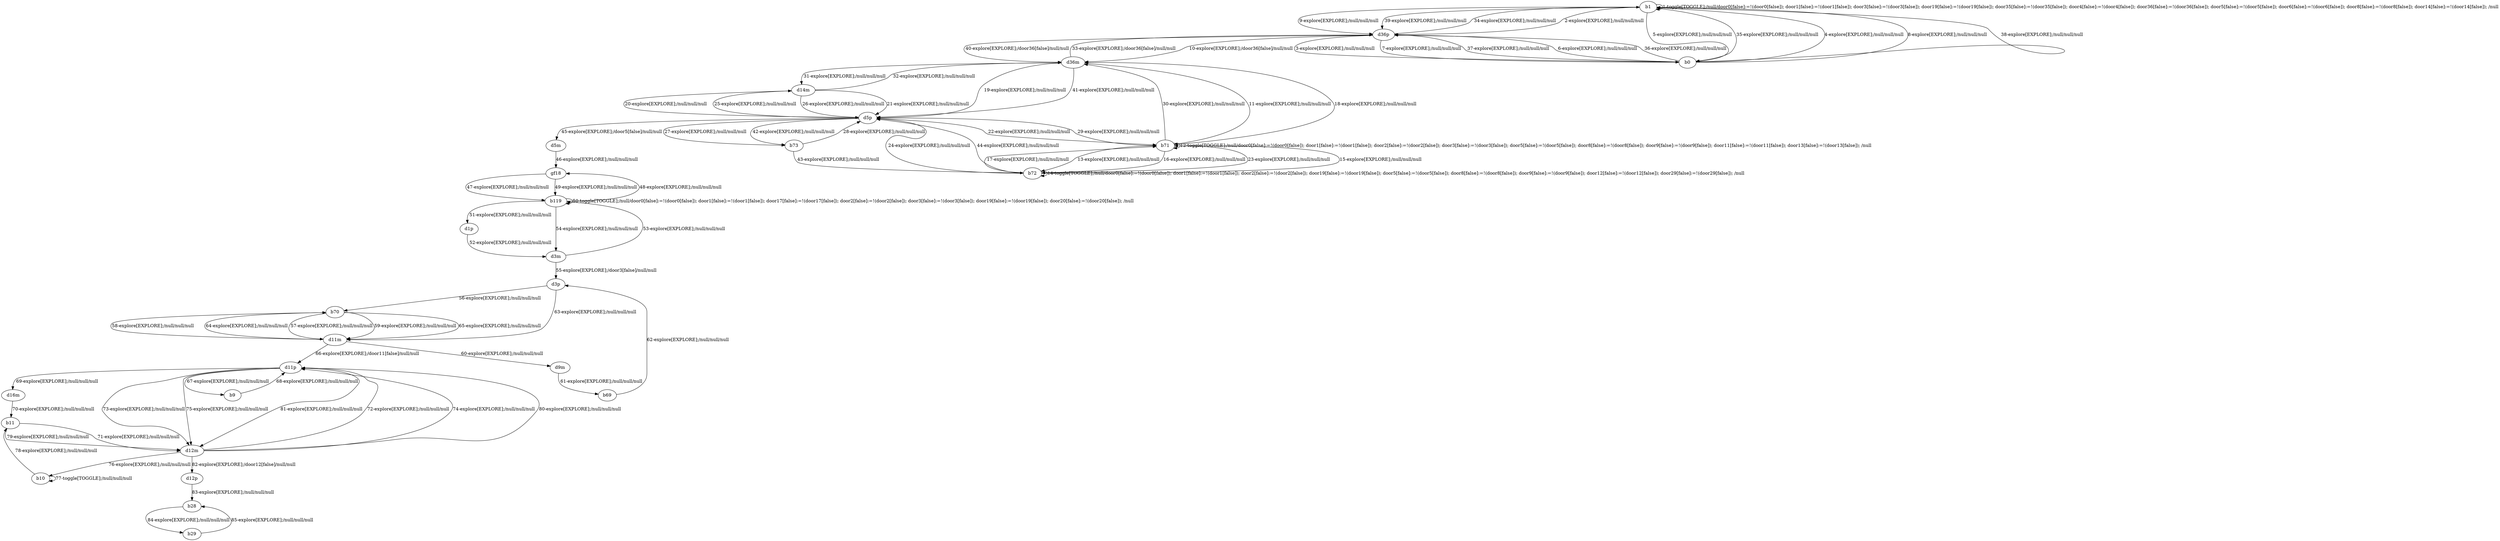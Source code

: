 # Total number of goals covered by this test: 1
# b29 --> b28

digraph g {
"b1" -> "b1" [label = "1-toggle[TOGGLE];/null/door0[false]:=!(door0[false]); door1[false]:=!(door1[false]); door3[false]:=!(door3[false]); door19[false]:=!(door19[false]); door35[false]:=!(door35[false]); door4[false]:=!(door4[false]); door36[false]:=!(door36[false]); door5[false]:=!(door5[false]); door6[false]:=!(door6[false]); door8[false]:=!(door8[false]); door14[false]:=!(door14[false]); /null"];
"b1" -> "d36p" [label = "2-explore[EXPLORE];/null/null/null"];
"d36p" -> "b0" [label = "3-explore[EXPLORE];/null/null/null"];
"b0" -> "b1" [label = "4-explore[EXPLORE];/null/null/null"];
"b1" -> "b0" [label = "5-explore[EXPLORE];/null/null/null"];
"b0" -> "d36p" [label = "6-explore[EXPLORE];/null/null/null"];
"d36p" -> "b0" [label = "7-explore[EXPLORE];/null/null/null"];
"b0" -> "b1" [label = "8-explore[EXPLORE];/null/null/null"];
"b1" -> "d36p" [label = "9-explore[EXPLORE];/null/null/null"];
"d36p" -> "d36m" [label = "10-explore[EXPLORE];/door36[false]/null/null"];
"d36m" -> "b71" [label = "11-explore[EXPLORE];/null/null/null"];
"b71" -> "b71" [label = "12-toggle[TOGGLE];/null/door0[false]:=!(door0[false]); door1[false]:=!(door1[false]); door2[false]:=!(door2[false]); door3[false]:=!(door3[false]); door5[false]:=!(door5[false]); door8[false]:=!(door8[false]); door9[false]:=!(door9[false]); door11[false]:=!(door11[false]); door13[false]:=!(door13[false]); /null"];
"b71" -> "b72" [label = "13-explore[EXPLORE];/null/null/null"];
"b72" -> "b72" [label = "14-toggle[TOGGLE];/null/door0[false]:=!(door0[false]); door1[false]:=!(door1[false]); door2[false]:=!(door2[false]); door19[false]:=!(door19[false]); door5[false]:=!(door5[false]); door8[false]:=!(door8[false]); door9[false]:=!(door9[false]); door12[false]:=!(door12[false]); door29[false]:=!(door29[false]); /null"];
"b72" -> "b71" [label = "15-explore[EXPLORE];/null/null/null"];
"b71" -> "b72" [label = "16-explore[EXPLORE];/null/null/null"];
"b72" -> "b71" [label = "17-explore[EXPLORE];/null/null/null"];
"b71" -> "d36m" [label = "18-explore[EXPLORE];/null/null/null"];
"d36m" -> "d5p" [label = "19-explore[EXPLORE];/null/null/null"];
"d5p" -> "d14m" [label = "20-explore[EXPLORE];/null/null/null"];
"d14m" -> "d5p" [label = "21-explore[EXPLORE];/null/null/null"];
"d5p" -> "b71" [label = "22-explore[EXPLORE];/null/null/null"];
"b71" -> "b72" [label = "23-explore[EXPLORE];/null/null/null"];
"b72" -> "d5p" [label = "24-explore[EXPLORE];/null/null/null"];
"d5p" -> "d14m" [label = "25-explore[EXPLORE];/null/null/null"];
"d14m" -> "d5p" [label = "26-explore[EXPLORE];/null/null/null"];
"d5p" -> "b73" [label = "27-explore[EXPLORE];/null/null/null"];
"b73" -> "d5p" [label = "28-explore[EXPLORE];/null/null/null"];
"d5p" -> "b71" [label = "29-explore[EXPLORE];/null/null/null"];
"b71" -> "d36m" [label = "30-explore[EXPLORE];/null/null/null"];
"d36m" -> "d14m" [label = "31-explore[EXPLORE];/null/null/null"];
"d14m" -> "d36m" [label = "32-explore[EXPLORE];/null/null/null"];
"d36m" -> "d36p" [label = "33-explore[EXPLORE];/door36[false]/null/null"];
"d36p" -> "b1" [label = "34-explore[EXPLORE];/null/null/null"];
"b1" -> "b0" [label = "35-explore[EXPLORE];/null/null/null"];
"b0" -> "d36p" [label = "36-explore[EXPLORE];/null/null/null"];
"d36p" -> "b0" [label = "37-explore[EXPLORE];/null/null/null"];
"b0" -> "b1" [label = "38-explore[EXPLORE];/null/null/null"];
"b1" -> "d36p" [label = "39-explore[EXPLORE];/null/null/null"];
"d36p" -> "d36m" [label = "40-explore[EXPLORE];/door36[false]/null/null"];
"d36m" -> "d5p" [label = "41-explore[EXPLORE];/null/null/null"];
"d5p" -> "b73" [label = "42-explore[EXPLORE];/null/null/null"];
"b73" -> "b72" [label = "43-explore[EXPLORE];/null/null/null"];
"b72" -> "d5p" [label = "44-explore[EXPLORE];/null/null/null"];
"d5p" -> "d5m" [label = "45-explore[EXPLORE];/door5[false]/null/null"];
"d5m" -> "gf18" [label = "46-explore[EXPLORE];/null/null/null"];
"gf18" -> "b119" [label = "47-explore[EXPLORE];/null/null/null"];
"b119" -> "gf18" [label = "48-explore[EXPLORE];/null/null/null"];
"gf18" -> "b119" [label = "49-explore[EXPLORE];/null/null/null"];
"b119" -> "b119" [label = "50-toggle[TOGGLE];/null/door0[false]:=!(door0[false]); door1[false]:=!(door1[false]); door17[false]:=!(door17[false]); door2[false]:=!(door2[false]); door3[false]:=!(door3[false]); door19[false]:=!(door19[false]); door20[false]:=!(door20[false]); /null"];
"b119" -> "d1p" [label = "51-explore[EXPLORE];/null/null/null"];
"d1p" -> "d3m" [label = "52-explore[EXPLORE];/null/null/null"];
"d3m" -> "b119" [label = "53-explore[EXPLORE];/null/null/null"];
"b119" -> "d3m" [label = "54-explore[EXPLORE];/null/null/null"];
"d3m" -> "d3p" [label = "55-explore[EXPLORE];/door3[false]/null/null"];
"d3p" -> "b70" [label = "56-explore[EXPLORE];/null/null/null"];
"b70" -> "d11m" [label = "57-explore[EXPLORE];/null/null/null"];
"d11m" -> "b70" [label = "58-explore[EXPLORE];/null/null/null"];
"b70" -> "d11m" [label = "59-explore[EXPLORE];/null/null/null"];
"d11m" -> "d9m" [label = "60-explore[EXPLORE];/null/null/null"];
"d9m" -> "b69" [label = "61-explore[EXPLORE];/null/null/null"];
"b69" -> "d3p" [label = "62-explore[EXPLORE];/null/null/null"];
"d3p" -> "d11m" [label = "63-explore[EXPLORE];/null/null/null"];
"d11m" -> "b70" [label = "64-explore[EXPLORE];/null/null/null"];
"b70" -> "d11m" [label = "65-explore[EXPLORE];/null/null/null"];
"d11m" -> "d11p" [label = "66-explore[EXPLORE];/door11[false]/null/null"];
"d11p" -> "b9" [label = "67-explore[EXPLORE];/null/null/null"];
"b9" -> "d11p" [label = "68-explore[EXPLORE];/null/null/null"];
"d11p" -> "d16m" [label = "69-explore[EXPLORE];/null/null/null"];
"d16m" -> "b11" [label = "70-explore[EXPLORE];/null/null/null"];
"b11" -> "d12m" [label = "71-explore[EXPLORE];/null/null/null"];
"d12m" -> "d11p" [label = "72-explore[EXPLORE];/null/null/null"];
"d11p" -> "d12m" [label = "73-explore[EXPLORE];/null/null/null"];
"d12m" -> "d11p" [label = "74-explore[EXPLORE];/null/null/null"];
"d11p" -> "d12m" [label = "75-explore[EXPLORE];/null/null/null"];
"d12m" -> "b10" [label = "76-explore[EXPLORE];/null/null/null"];
"b10" -> "b10" [label = "77-toggle[TOGGLE];/null/null/null"];
"b10" -> "b11" [label = "78-explore[EXPLORE];/null/null/null"];
"b11" -> "d12m" [label = "79-explore[EXPLORE];/null/null/null"];
"d12m" -> "d11p" [label = "80-explore[EXPLORE];/null/null/null"];
"d11p" -> "d12m" [label = "81-explore[EXPLORE];/null/null/null"];
"d12m" -> "d12p" [label = "82-explore[EXPLORE];/door12[false]/null/null"];
"d12p" -> "b28" [label = "83-explore[EXPLORE];/null/null/null"];
"b28" -> "b29" [label = "84-explore[EXPLORE];/null/null/null"];
"b29" -> "b28" [label = "85-explore[EXPLORE];/null/null/null"];
}